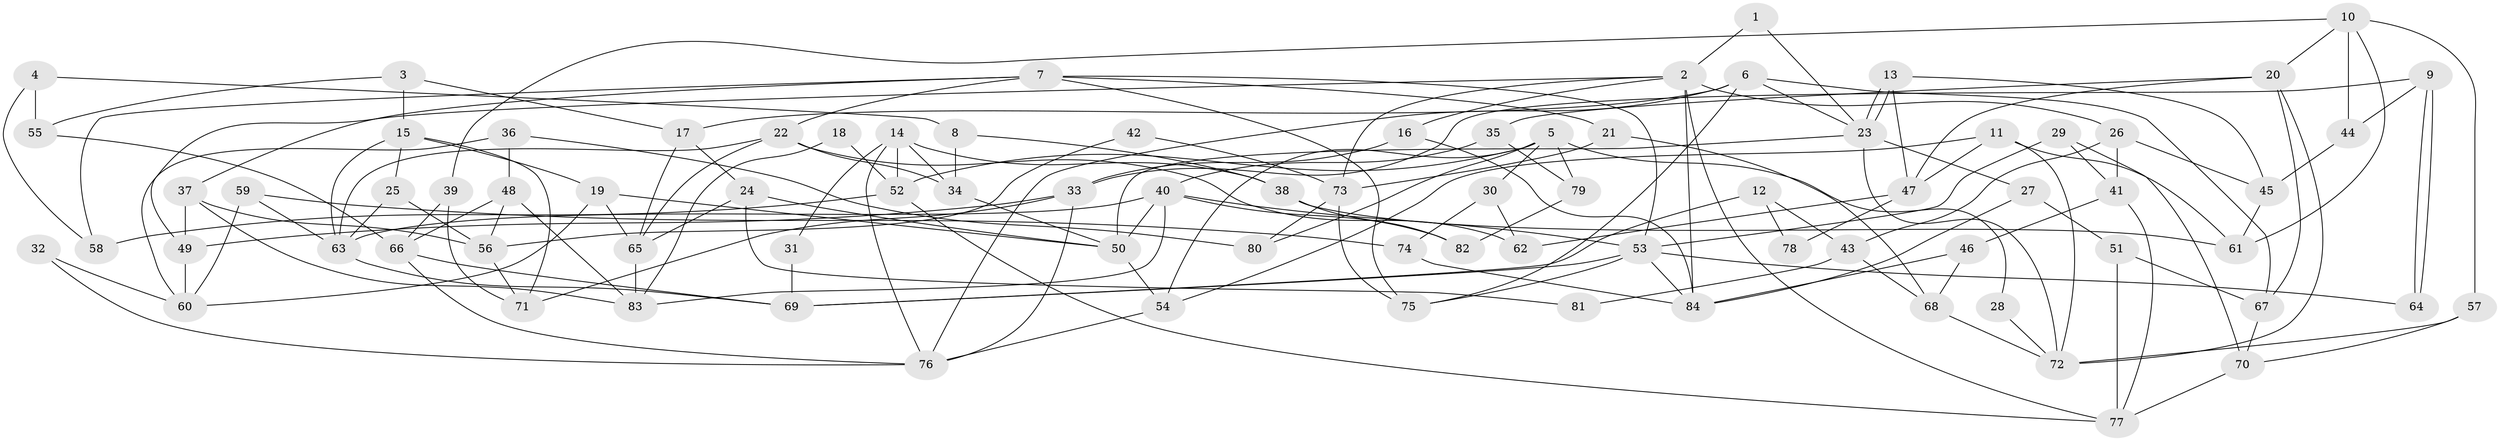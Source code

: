 // Generated by graph-tools (version 1.1) at 2025/50/03/09/25 03:50:08]
// undirected, 84 vertices, 168 edges
graph export_dot {
graph [start="1"]
  node [color=gray90,style=filled];
  1;
  2;
  3;
  4;
  5;
  6;
  7;
  8;
  9;
  10;
  11;
  12;
  13;
  14;
  15;
  16;
  17;
  18;
  19;
  20;
  21;
  22;
  23;
  24;
  25;
  26;
  27;
  28;
  29;
  30;
  31;
  32;
  33;
  34;
  35;
  36;
  37;
  38;
  39;
  40;
  41;
  42;
  43;
  44;
  45;
  46;
  47;
  48;
  49;
  50;
  51;
  52;
  53;
  54;
  55;
  56;
  57;
  58;
  59;
  60;
  61;
  62;
  63;
  64;
  65;
  66;
  67;
  68;
  69;
  70;
  71;
  72;
  73;
  74;
  75;
  76;
  77;
  78;
  79;
  80;
  81;
  82;
  83;
  84;
  1 -- 23;
  1 -- 2;
  2 -- 84;
  2 -- 77;
  2 -- 16;
  2 -- 26;
  2 -- 49;
  2 -- 73;
  3 -- 15;
  3 -- 17;
  3 -- 55;
  4 -- 58;
  4 -- 55;
  4 -- 8;
  5 -- 54;
  5 -- 80;
  5 -- 28;
  5 -- 30;
  5 -- 52;
  5 -- 79;
  6 -- 23;
  6 -- 17;
  6 -- 67;
  6 -- 75;
  6 -- 76;
  7 -- 53;
  7 -- 75;
  7 -- 21;
  7 -- 22;
  7 -- 37;
  7 -- 58;
  8 -- 34;
  8 -- 38;
  9 -- 33;
  9 -- 64;
  9 -- 64;
  9 -- 44;
  10 -- 61;
  10 -- 44;
  10 -- 20;
  10 -- 39;
  10 -- 57;
  11 -- 72;
  11 -- 54;
  11 -- 47;
  11 -- 61;
  12 -- 43;
  12 -- 69;
  12 -- 78;
  13 -- 47;
  13 -- 23;
  13 -- 23;
  13 -- 45;
  14 -- 76;
  14 -- 38;
  14 -- 31;
  14 -- 34;
  14 -- 52;
  15 -- 71;
  15 -- 63;
  15 -- 19;
  15 -- 25;
  16 -- 84;
  16 -- 33;
  17 -- 65;
  17 -- 24;
  18 -- 83;
  18 -- 52;
  19 -- 50;
  19 -- 60;
  19 -- 65;
  20 -- 72;
  20 -- 35;
  20 -- 47;
  20 -- 67;
  21 -- 73;
  21 -- 68;
  22 -- 65;
  22 -- 34;
  22 -- 62;
  22 -- 63;
  23 -- 72;
  23 -- 27;
  23 -- 50;
  24 -- 65;
  24 -- 50;
  24 -- 81;
  25 -- 56;
  25 -- 63;
  26 -- 45;
  26 -- 41;
  26 -- 43;
  27 -- 51;
  27 -- 84;
  28 -- 72;
  29 -- 70;
  29 -- 53;
  29 -- 41;
  30 -- 62;
  30 -- 74;
  31 -- 69;
  32 -- 60;
  32 -- 76;
  33 -- 49;
  33 -- 71;
  33 -- 76;
  34 -- 50;
  35 -- 40;
  35 -- 79;
  36 -- 48;
  36 -- 60;
  36 -- 80;
  37 -- 56;
  37 -- 49;
  37 -- 83;
  38 -- 82;
  38 -- 61;
  39 -- 66;
  39 -- 71;
  40 -- 63;
  40 -- 50;
  40 -- 53;
  40 -- 82;
  40 -- 83;
  41 -- 46;
  41 -- 77;
  42 -- 73;
  42 -- 56;
  43 -- 68;
  43 -- 81;
  44 -- 45;
  45 -- 61;
  46 -- 84;
  46 -- 68;
  47 -- 62;
  47 -- 78;
  48 -- 83;
  48 -- 66;
  48 -- 56;
  49 -- 60;
  50 -- 54;
  51 -- 77;
  51 -- 67;
  52 -- 58;
  52 -- 77;
  53 -- 84;
  53 -- 64;
  53 -- 69;
  53 -- 75;
  54 -- 76;
  55 -- 66;
  56 -- 71;
  57 -- 70;
  57 -- 72;
  59 -- 60;
  59 -- 63;
  59 -- 74;
  63 -- 69;
  65 -- 83;
  66 -- 69;
  66 -- 76;
  67 -- 70;
  68 -- 72;
  70 -- 77;
  73 -- 75;
  73 -- 80;
  74 -- 84;
  79 -- 82;
}

